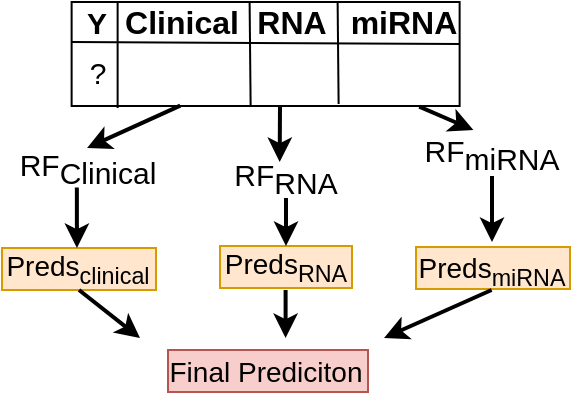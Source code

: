 <mxfile version="12.9.14" type="device"><diagram id="srIvmFoz9NXh2Hf5LhJt" name="Page-1"><mxGraphModel dx="1421" dy="768" grid="0" gridSize="10" guides="1" tooltips="1" connect="1" arrows="1" fold="1" page="0" pageScale="1" pageWidth="827" pageHeight="1169" background="none" math="0" shadow="0"><root><mxCell id="0"/><mxCell id="1" parent="0"/><mxCell id="hwodfhCnMcVOte6X_ky2-134" value="" style="rounded=0;whiteSpace=wrap;html=1;fillColor=#ffe6cc;strokeColor=#d79b00;" parent="1" vertex="1"><mxGeometry x="591" y="299.5" width="77" height="21" as="geometry"/></mxCell><mxCell id="hwodfhCnMcVOte6X_ky2-133" value="" style="rounded=0;whiteSpace=wrap;html=1;fillColor=#ffe6cc;strokeColor=#d79b00;" parent="1" vertex="1"><mxGeometry x="493" y="299" width="66" height="21" as="geometry"/></mxCell><mxCell id="hwodfhCnMcVOte6X_ky2-132" value="" style="rounded=0;whiteSpace=wrap;html=1;fillColor=#ffe6cc;strokeColor=#d79b00;" parent="1" vertex="1"><mxGeometry x="384" y="300" width="77" height="21" as="geometry"/></mxCell><mxCell id="h1NsKyLrpvIDKa2n1plL-40" value="" style="rounded=0;whiteSpace=wrap;html=1;" parent="1" vertex="1"><mxGeometry x="418.81" y="177" width="194" height="52" as="geometry"/></mxCell><mxCell id="h1NsKyLrpvIDKa2n1plL-41" value="" style="endArrow=none;html=1;exitX=0;exitY=1;exitDx=0;exitDy=0;" parent="1" source="h1NsKyLrpvIDKa2n1plL-43" edge="1"><mxGeometry width="50" height="50" relative="1" as="geometry"><mxPoint x="418.81" y="87" as="sourcePoint"/><mxPoint x="612.81" y="198" as="targetPoint"/></mxGeometry></mxCell><mxCell id="h1NsKyLrpvIDKa2n1plL-43" value="&lt;font style=&quot;font-size: 15px&quot;&gt;&lt;b&gt;Y&lt;/b&gt;&lt;/font&gt;" style="text;html=1;strokeColor=none;fillColor=none;align=center;verticalAlign=middle;whiteSpace=wrap;rounded=0;" parent="1" vertex="1"><mxGeometry x="418.81" y="177.5" width="25" height="19.5" as="geometry"/></mxCell><mxCell id="h1NsKyLrpvIDKa2n1plL-44" value="&lt;font style=&quot;font-size: 16px&quot;&gt;&lt;b&gt;Clinical&lt;/b&gt;&lt;/font&gt;" style="text;html=1;strokeColor=none;fillColor=none;align=center;verticalAlign=middle;whiteSpace=wrap;rounded=0;" parent="1" vertex="1"><mxGeometry x="448.81" y="177" width="50" height="20" as="geometry"/></mxCell><mxCell id="h1NsKyLrpvIDKa2n1plL-47" value="&lt;font style=&quot;font-size: 16px&quot;&gt;&lt;b&gt;miRNA&lt;/b&gt;&lt;/font&gt;" style="text;html=1;strokeColor=none;fillColor=none;align=center;verticalAlign=middle;whiteSpace=wrap;rounded=0;" parent="1" vertex="1"><mxGeometry x="559.81" y="177" width="50" height="20" as="geometry"/></mxCell><mxCell id="h1NsKyLrpvIDKa2n1plL-49" value="&lt;font style=&quot;font-size: 16px&quot;&gt;&lt;b&gt;RNA&lt;/b&gt;&lt;/font&gt;" style="text;html=1;strokeColor=none;fillColor=none;align=center;verticalAlign=middle;whiteSpace=wrap;rounded=0;" parent="1" vertex="1"><mxGeometry x="503.81" y="177" width="50" height="20" as="geometry"/></mxCell><mxCell id="h1NsKyLrpvIDKa2n1plL-50" value="" style="endArrow=none;html=1;" parent="1" edge="1"><mxGeometry width="50" height="50" relative="1" as="geometry"><mxPoint x="441.81" y="230" as="sourcePoint"/><mxPoint x="441.81" y="177" as="targetPoint"/></mxGeometry></mxCell><mxCell id="h1NsKyLrpvIDKa2n1plL-53" value="" style="endArrow=none;html=1;entryX=0.75;entryY=0;entryDx=0;entryDy=0;" parent="1" edge="1"><mxGeometry width="50" height="50" relative="1" as="geometry"><mxPoint x="508.31" y="228.5" as="sourcePoint"/><mxPoint x="507.81" y="177.5" as="targetPoint"/></mxGeometry></mxCell><mxCell id="hwodfhCnMcVOte6X_ky2-107" value="&lt;font style=&quot;font-size: 15px&quot;&gt;?&lt;/font&gt;" style="text;html=1;strokeColor=none;fillColor=none;align=center;verticalAlign=middle;whiteSpace=wrap;rounded=0;" parent="1" vertex="1"><mxGeometry x="411.81" y="202" width="40" height="20" as="geometry"/></mxCell><mxCell id="hwodfhCnMcVOte6X_ky2-108" value="" style="endArrow=none;html=1;entryX=0.75;entryY=0;entryDx=0;entryDy=0;" parent="1" edge="1"><mxGeometry width="50" height="50" relative="1" as="geometry"><mxPoint x="552.31" y="228" as="sourcePoint"/><mxPoint x="551.81" y="177" as="targetPoint"/></mxGeometry></mxCell><mxCell id="hwodfhCnMcVOte6X_ky2-110" value="&lt;font style=&quot;font-size: 15px&quot;&gt;&lt;span&gt;RF&lt;/span&gt;&lt;sub&gt;&lt;font style=&quot;font-size: 15px&quot;&gt;Clinical&lt;/font&gt;&lt;/sub&gt;&lt;/font&gt;" style="text;html=1;strokeColor=none;fillColor=none;align=center;verticalAlign=middle;whiteSpace=wrap;rounded=0;" parent="1" vertex="1"><mxGeometry x="406.5" y="250" width="40" height="20" as="geometry"/></mxCell><mxCell id="hwodfhCnMcVOte6X_ky2-112" value="&lt;font style=&quot;font-size: 15px&quot;&gt;&lt;font style=&quot;font-size: 15px&quot;&gt;RF&lt;/font&gt;&lt;sub&gt;&lt;font style=&quot;font-size: 15px&quot;&gt;miRNA&lt;/font&gt;&lt;/sub&gt;&lt;/font&gt;" style="text;html=1;strokeColor=none;fillColor=none;align=center;verticalAlign=middle;whiteSpace=wrap;rounded=0;" parent="1" vertex="1"><mxGeometry x="600" y="241" width="58" height="23" as="geometry"/></mxCell><mxCell id="hwodfhCnMcVOte6X_ky2-113" value="&lt;font style=&quot;font-size: 15px&quot;&gt;&lt;span&gt;RF&lt;/span&gt;&lt;sub&gt;&lt;font style=&quot;font-size: 15px&quot;&gt;RNA&lt;/font&gt;&lt;/sub&gt;&lt;/font&gt;" style="text;html=1;strokeColor=none;fillColor=none;align=center;verticalAlign=middle;whiteSpace=wrap;rounded=0;" parent="1" vertex="1"><mxGeometry x="506" y="255" width="40" height="20" as="geometry"/></mxCell><mxCell id="hwodfhCnMcVOte6X_ky2-122" value="&lt;font style=&quot;font-size: 14px&quot;&gt;Preds&lt;sub&gt;clinical&lt;/sub&gt;&lt;/font&gt;" style="text;html=1;strokeColor=none;fillColor=none;align=center;verticalAlign=middle;whiteSpace=wrap;rounded=0;" parent="1" vertex="1"><mxGeometry x="401.5" y="300" width="40" height="20" as="geometry"/></mxCell><mxCell id="hwodfhCnMcVOte6X_ky2-124" value="&lt;font style=&quot;font-size: 14px&quot;&gt;Preds&lt;sub&gt;RNA&lt;/sub&gt;&lt;/font&gt;" style="text;html=1;strokeColor=none;fillColor=none;align=center;verticalAlign=middle;whiteSpace=wrap;rounded=0;" parent="1" vertex="1"><mxGeometry x="493.16" y="299" width="65.69" height="20" as="geometry"/></mxCell><mxCell id="hwodfhCnMcVOte6X_ky2-125" value="&lt;font style=&quot;font-size: 14px&quot;&gt;Preds&lt;sub&gt;miRNA&lt;/sub&gt;&lt;/font&gt;" style="text;html=1;strokeColor=none;fillColor=none;align=center;verticalAlign=middle;whiteSpace=wrap;rounded=0;" parent="1" vertex="1"><mxGeometry x="609" y="300.5" width="40" height="20" as="geometry"/></mxCell><mxCell id="hwodfhCnMcVOte6X_ky2-129" value="" style="endArrow=classic;html=1;shadow=0;strokeWidth=2;exitX=0.28;exitY=0.996;exitDx=0;exitDy=0;exitPerimeter=0;entryX=0.5;entryY=0;entryDx=0;entryDy=0;" parent="1" source="h1NsKyLrpvIDKa2n1plL-40" target="hwodfhCnMcVOte6X_ky2-110" edge="1"><mxGeometry width="50" height="50" relative="1" as="geometry"><mxPoint x="418" y="402" as="sourcePoint"/><mxPoint x="415" y="247" as="targetPoint"/></mxGeometry></mxCell><mxCell id="hwodfhCnMcVOte6X_ky2-130" value="" style="endArrow=classic;html=1;shadow=0;strokeWidth=2;entryX=0.421;entryY=0.1;entryDx=0;entryDy=0;entryPerimeter=0;" parent="1" target="hwodfhCnMcVOte6X_ky2-113" edge="1"><mxGeometry width="50" height="50" relative="1" as="geometry"><mxPoint x="523" y="229" as="sourcePoint"/><mxPoint x="448" y="252" as="targetPoint"/></mxGeometry></mxCell><mxCell id="hwodfhCnMcVOte6X_ky2-131" value="" style="endArrow=classic;html=1;shadow=0;strokeWidth=2;exitX=0.896;exitY=1.006;exitDx=0;exitDy=0;exitPerimeter=0;" parent="1" source="h1NsKyLrpvIDKa2n1plL-40" edge="1"><mxGeometry width="50" height="50" relative="1" as="geometry"><mxPoint x="669.31" y="230" as="sourcePoint"/><mxPoint x="619.69" y="241" as="targetPoint"/></mxGeometry></mxCell><mxCell id="hwodfhCnMcVOte6X_ky2-137" value="" style="endArrow=classic;html=1;shadow=0;strokeWidth=2;exitX=0.373;exitY=0.99;exitDx=0;exitDy=0;exitPerimeter=0;" parent="1" source="hwodfhCnMcVOte6X_ky2-110" target="hwodfhCnMcVOte6X_ky2-122" edge="1"><mxGeometry width="50" height="50" relative="1" as="geometry"><mxPoint x="430" y="402" as="sourcePoint"/><mxPoint x="480" y="352" as="targetPoint"/></mxGeometry></mxCell><mxCell id="hwodfhCnMcVOte6X_ky2-138" value="" style="endArrow=classic;html=1;shadow=0;strokeWidth=2;exitX=0.5;exitY=1;exitDx=0;exitDy=0;" parent="1" source="hwodfhCnMcVOte6X_ky2-113" edge="1"><mxGeometry width="50" height="50" relative="1" as="geometry"><mxPoint x="517.8" y="285" as="sourcePoint"/><mxPoint x="526" y="299" as="targetPoint"/></mxGeometry></mxCell><mxCell id="hwodfhCnMcVOte6X_ky2-139" value="" style="endArrow=classic;html=1;shadow=0;strokeWidth=2;exitX=0.5;exitY=1;exitDx=0;exitDy=0;" parent="1" source="hwodfhCnMcVOte6X_ky2-112" edge="1"><mxGeometry width="50" height="50" relative="1" as="geometry"><mxPoint x="571.8" y="285" as="sourcePoint"/><mxPoint x="629" y="297" as="targetPoint"/></mxGeometry></mxCell><mxCell id="HVMwX5L0uLjzEA-ADpWZ-2" value="" style="endArrow=classic;html=1;shadow=0;strokeWidth=2;exitX=0.5;exitY=1;exitDx=0;exitDy=0;" parent="1" edge="1" source="hwodfhCnMcVOte6X_ky2-132"><mxGeometry width="50" height="50" relative="1" as="geometry"><mxPoint x="409.3" y="321.0" as="sourcePoint"/><mxPoint x="453" y="345" as="targetPoint"/></mxGeometry></mxCell><mxCell id="HVMwX5L0uLjzEA-ADpWZ-3" value="" style="endArrow=classic;html=1;shadow=0;strokeWidth=2;exitX=0.5;exitY=1;exitDx=0;exitDy=0;" parent="1" edge="1"><mxGeometry width="50" height="50" relative="1" as="geometry"><mxPoint x="525.8" y="321" as="sourcePoint"/><mxPoint x="525.8" y="345" as="targetPoint"/></mxGeometry></mxCell><mxCell id="HVMwX5L0uLjzEA-ADpWZ-4" value="" style="endArrow=classic;html=1;shadow=0;strokeWidth=2;exitX=0.5;exitY=1;exitDx=0;exitDy=0;" parent="1" edge="1"><mxGeometry width="50" height="50" relative="1" as="geometry"><mxPoint x="628.8" y="321" as="sourcePoint"/><mxPoint x="575" y="345" as="targetPoint"/></mxGeometry></mxCell><mxCell id="HVMwX5L0uLjzEA-ADpWZ-5" value="" style="rounded=0;whiteSpace=wrap;html=1;fillColor=#f8cecc;strokeColor=#b85450;" parent="1" vertex="1"><mxGeometry x="467" y="351" width="100" height="21" as="geometry"/></mxCell><mxCell id="HVMwX5L0uLjzEA-ADpWZ-6" value="&lt;font style=&quot;font-size: 14px&quot;&gt;Final Prediciton&lt;/font&gt;" style="text;html=1;strokeColor=none;fillColor=none;align=center;verticalAlign=middle;whiteSpace=wrap;rounded=0;" parent="1" vertex="1"><mxGeometry x="465.81" y="352" width="100" height="20" as="geometry"/></mxCell><mxCell id="65et5P4oDtI1z1nPIids-1" value="" style="shape=image;html=1;verticalAlign=top;verticalLabelPosition=bottom;labelBackgroundColor=#ffffff;imageAspect=0;aspect=fixed;image=https://cdn3.iconfinder.com/data/icons/flat-actions-icons-9/512/Tick_Mark-128.png" vertex="1" parent="1"><mxGeometry x="462.81" y="201" width="22" height="22" as="geometry"/></mxCell><mxCell id="65et5P4oDtI1z1nPIids-2" value="" style="shape=image;html=1;verticalAlign=top;verticalLabelPosition=bottom;labelBackgroundColor=#ffffff;imageAspect=0;aspect=fixed;image=https://cdn3.iconfinder.com/data/icons/flat-actions-icons-9/512/Tick_Mark-128.png" vertex="1" parent="1"><mxGeometry x="517.81" y="200" width="22" height="22" as="geometry"/></mxCell><mxCell id="65et5P4oDtI1z1nPIids-3" value="" style="shape=image;html=1;verticalAlign=top;verticalLabelPosition=bottom;labelBackgroundColor=#ffffff;imageAspect=0;aspect=fixed;image=https://cdn3.iconfinder.com/data/icons/flat-actions-icons-9/512/Tick_Mark-128.png" vertex="1" parent="1"><mxGeometry x="573.81" y="202" width="22" height="22" as="geometry"/></mxCell></root></mxGraphModel></diagram></mxfile>